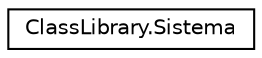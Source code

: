 digraph "Graphical Class Hierarchy"
{
 // INTERACTIVE_SVG=YES
 // LATEX_PDF_SIZE
  edge [fontname="Helvetica",fontsize="10",labelfontname="Helvetica",labelfontsize="10"];
  node [fontname="Helvetica",fontsize="10",shape=record];
  rankdir="LR";
  Node0 [label="ClassLibrary.Sistema",height=0.2,width=0.4,color="black", fillcolor="white", style="filled",URL="$classClassLibrary_1_1Sistema.html",tooltip="Esta clase representa al sistema principal de la aplicación. Permite registrar usuarios como Empresas..."];
}
